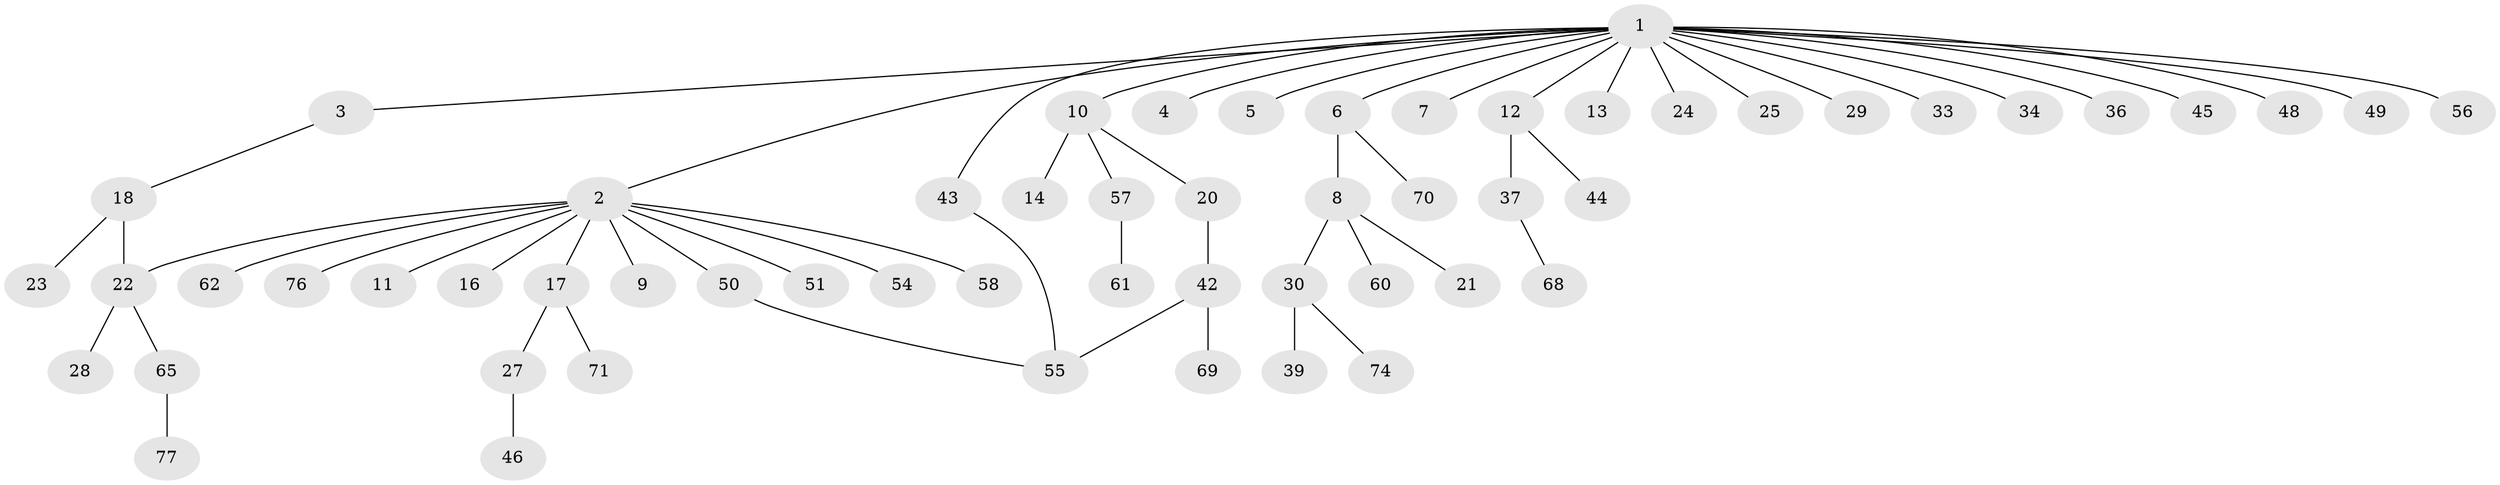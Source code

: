 // original degree distribution, {21: 0.012658227848101266, 11: 0.012658227848101266, 2: 0.22784810126582278, 1: 0.5569620253164557, 4: 0.0379746835443038, 5: 0.012658227848101266, 3: 0.13924050632911392}
// Generated by graph-tools (version 1.1) at 2025/41/03/06/25 10:41:52]
// undirected, 57 vertices, 59 edges
graph export_dot {
graph [start="1"]
  node [color=gray90,style=filled];
  1 [super="+15"];
  2 [super="+35"];
  3;
  4;
  5;
  6 [super="+72"];
  7;
  8;
  9 [super="+40"];
  10 [super="+32"];
  11;
  12 [super="+41"];
  13 [super="+52"];
  14;
  16;
  17 [super="+26"];
  18 [super="+19"];
  20;
  21 [super="+53"];
  22 [super="+31"];
  23;
  24;
  25;
  27 [super="+79"];
  28 [super="+38"];
  29;
  30 [super="+63"];
  33;
  34 [super="+47"];
  36;
  37;
  39;
  42 [super="+64"];
  43 [super="+75"];
  44;
  45;
  46;
  48;
  49;
  50;
  51;
  54 [super="+67"];
  55 [super="+66"];
  56;
  57 [super="+59"];
  58;
  60 [super="+78"];
  61;
  62;
  65 [super="+73"];
  68;
  69;
  70;
  71;
  74;
  76;
  77;
  1 -- 2;
  1 -- 3;
  1 -- 4;
  1 -- 5;
  1 -- 6;
  1 -- 7;
  1 -- 10;
  1 -- 12;
  1 -- 13;
  1 -- 24;
  1 -- 25;
  1 -- 29;
  1 -- 33;
  1 -- 34;
  1 -- 36;
  1 -- 43;
  1 -- 45;
  1 -- 48;
  1 -- 49;
  1 -- 56;
  2 -- 9;
  2 -- 11;
  2 -- 16;
  2 -- 17;
  2 -- 50;
  2 -- 54;
  2 -- 62;
  2 -- 76;
  2 -- 51;
  2 -- 58;
  2 -- 22;
  3 -- 18;
  6 -- 8;
  6 -- 70;
  8 -- 21;
  8 -- 30;
  8 -- 60;
  10 -- 14;
  10 -- 20;
  10 -- 57;
  12 -- 37;
  12 -- 44;
  17 -- 71;
  17 -- 27;
  18 -- 23;
  18 -- 22;
  20 -- 42;
  22 -- 28;
  22 -- 65;
  27 -- 46;
  30 -- 39;
  30 -- 74;
  37 -- 68;
  42 -- 69;
  42 -- 55;
  43 -- 55;
  50 -- 55;
  57 -- 61;
  65 -- 77;
}
